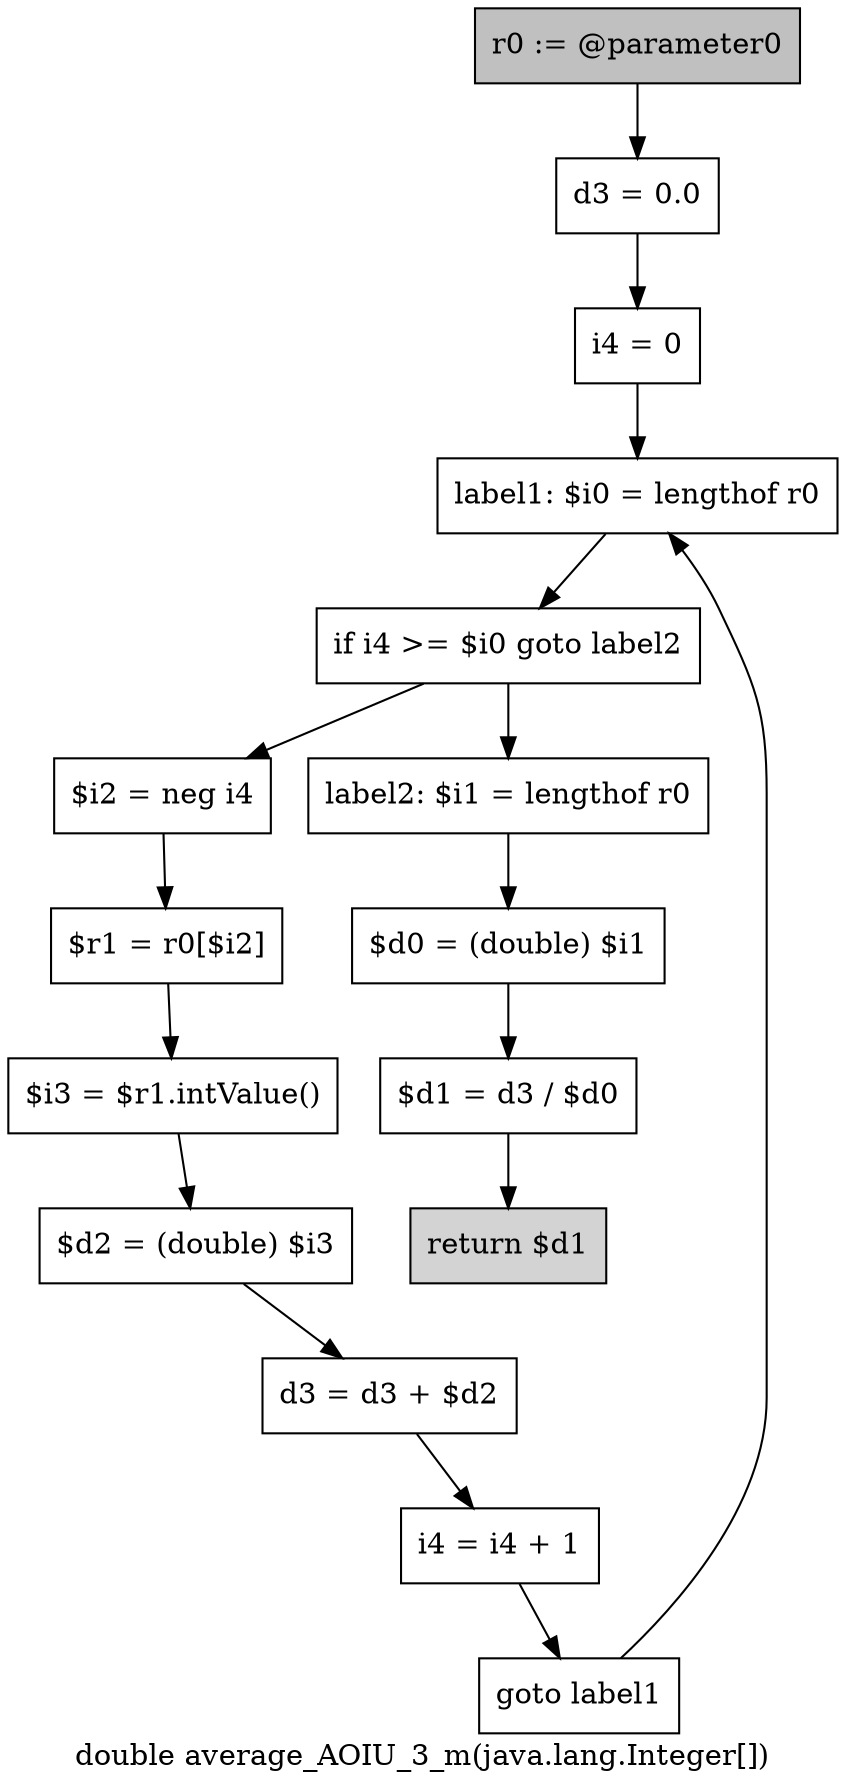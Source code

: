 digraph "double average_AOIU_3_m(java.lang.Integer[])" {
    label="double average_AOIU_3_m(java.lang.Integer[])";
    node [shape=box];
    "0" [style=filled,fillcolor=gray,label="r0 := @parameter0",];
    "1" [label="d3 = 0.0",];
    "0"->"1";
    "2" [label="i4 = 0",];
    "1"->"2";
    "3" [label="label1: $i0 = lengthof r0",];
    "2"->"3";
    "4" [label="if i4 >= $i0 goto label2",];
    "3"->"4";
    "5" [label="$i2 = neg i4",];
    "4"->"5";
    "12" [label="label2: $i1 = lengthof r0",];
    "4"->"12";
    "6" [label="$r1 = r0[$i2]",];
    "5"->"6";
    "7" [label="$i3 = $r1.intValue()",];
    "6"->"7";
    "8" [label="$d2 = (double) $i3",];
    "7"->"8";
    "9" [label="d3 = d3 + $d2",];
    "8"->"9";
    "10" [label="i4 = i4 + 1",];
    "9"->"10";
    "11" [label="goto label1",];
    "10"->"11";
    "11"->"3";
    "13" [label="$d0 = (double) $i1",];
    "12"->"13";
    "14" [label="$d1 = d3 / $d0",];
    "13"->"14";
    "15" [style=filled,fillcolor=lightgray,label="return $d1",];
    "14"->"15";
}
